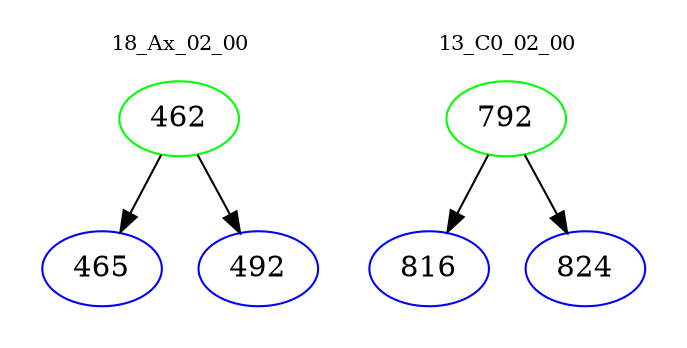 digraph{
subgraph cluster_0 {
color = white
label = "18_Ax_02_00";
fontsize=10;
T0_462 [label="462", color="green"]
T0_462 -> T0_465 [color="black"]
T0_465 [label="465", color="blue"]
T0_462 -> T0_492 [color="black"]
T0_492 [label="492", color="blue"]
}
subgraph cluster_1 {
color = white
label = "13_C0_02_00";
fontsize=10;
T1_792 [label="792", color="green"]
T1_792 -> T1_816 [color="black"]
T1_816 [label="816", color="blue"]
T1_792 -> T1_824 [color="black"]
T1_824 [label="824", color="blue"]
}
}
